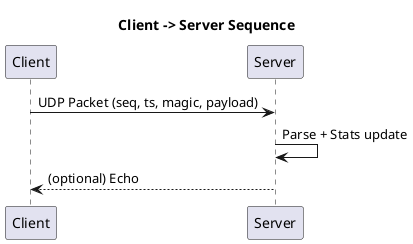 
@startuml
title Client -> Server Sequence
participant Client
participant Server

Client -> Server: UDP Packet (seq, ts, magic, payload)
Server -> Server: Parse + Stats update
Server --> Client: (optional) Echo
@enduml

